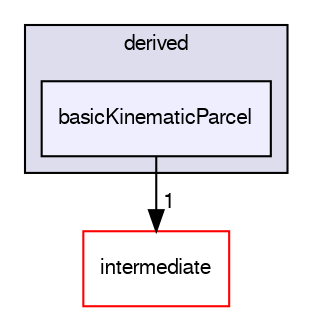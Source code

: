 digraph "src/lagrangian/turbulence/parcels/derived/basicKinematicParcel" {
  bgcolor=transparent;
  compound=true
  node [ fontsize="10", fontname="FreeSans"];
  edge [ labelfontsize="10", labelfontname="FreeSans"];
  subgraph clusterdir_2cf64de3012ec3719f94a92ff2c4c98e {
    graph [ bgcolor="#ddddee", pencolor="black", label="derived" fontname="FreeSans", fontsize="10", URL="dir_2cf64de3012ec3719f94a92ff2c4c98e.html"]
  dir_ae74799e95516b2b5d598b7e21f0d770 [shape=box, label="basicKinematicParcel", style="filled", fillcolor="#eeeeff", pencolor="black", URL="dir_ae74799e95516b2b5d598b7e21f0d770.html"];
  }
  dir_d3c32a493136c130c1f0d51f4f35c297 [shape=box label="intermediate" color="red" URL="dir_d3c32a493136c130c1f0d51f4f35c297.html"];
  dir_ae74799e95516b2b5d598b7e21f0d770->dir_d3c32a493136c130c1f0d51f4f35c297 [headlabel="1", labeldistance=1.5 headhref="dir_001298_001214.html"];
}
